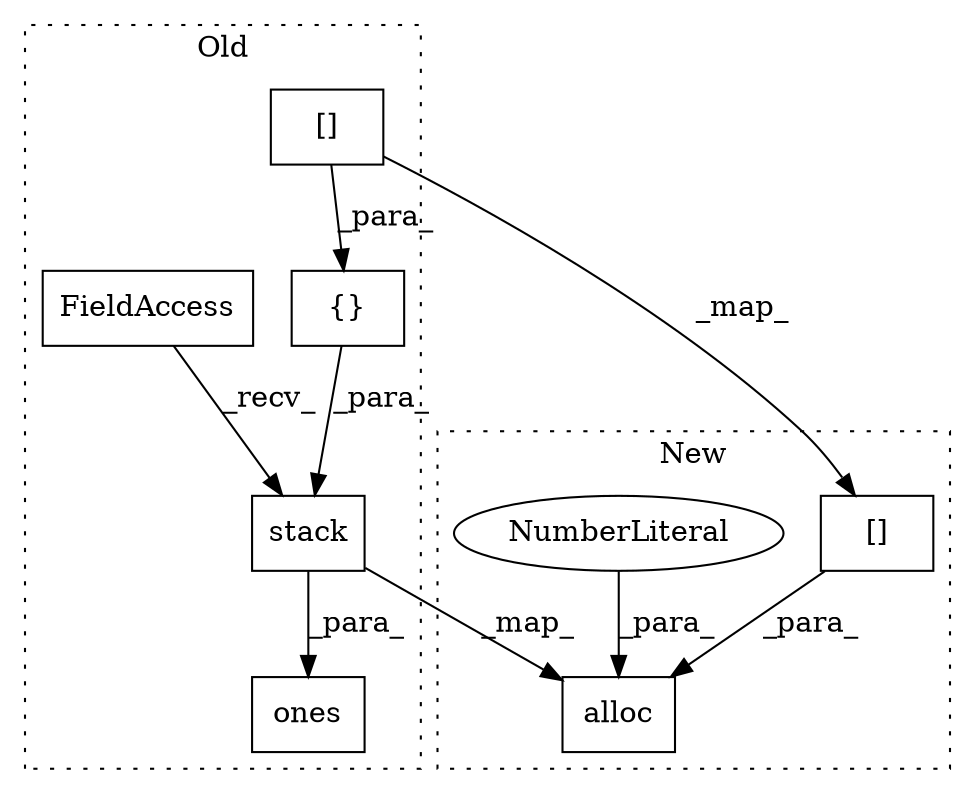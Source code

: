 digraph G {
subgraph cluster0 {
1 [label="stack" a="32" s="6901,6928" l="6,1" shape="box"];
3 [label="{}" a="4" s="6916,6927" l="1,1" shape="box"];
5 [label="[]" a="2" s="6917,6926" l="8,1" shape="box"];
6 [label="FieldAccess" a="22" s="6887" l="13" shape="box"];
7 [label="ones" a="32" s="6882,6929" l="5,1" shape="box"];
label = "Old";
style="dotted";
}
subgraph cluster1 {
2 [label="alloc" a="32" s="6870,6890" l="6,1" shape="box"];
4 [label="[]" a="2" s="6880,6889" l="8,1" shape="box"];
8 [label="NumberLiteral" a="34" s="6876" l="3" shape="ellipse"];
label = "New";
style="dotted";
}
1 -> 2 [label="_map_"];
1 -> 7 [label="_para_"];
3 -> 1 [label="_para_"];
4 -> 2 [label="_para_"];
5 -> 3 [label="_para_"];
5 -> 4 [label="_map_"];
6 -> 1 [label="_recv_"];
8 -> 2 [label="_para_"];
}